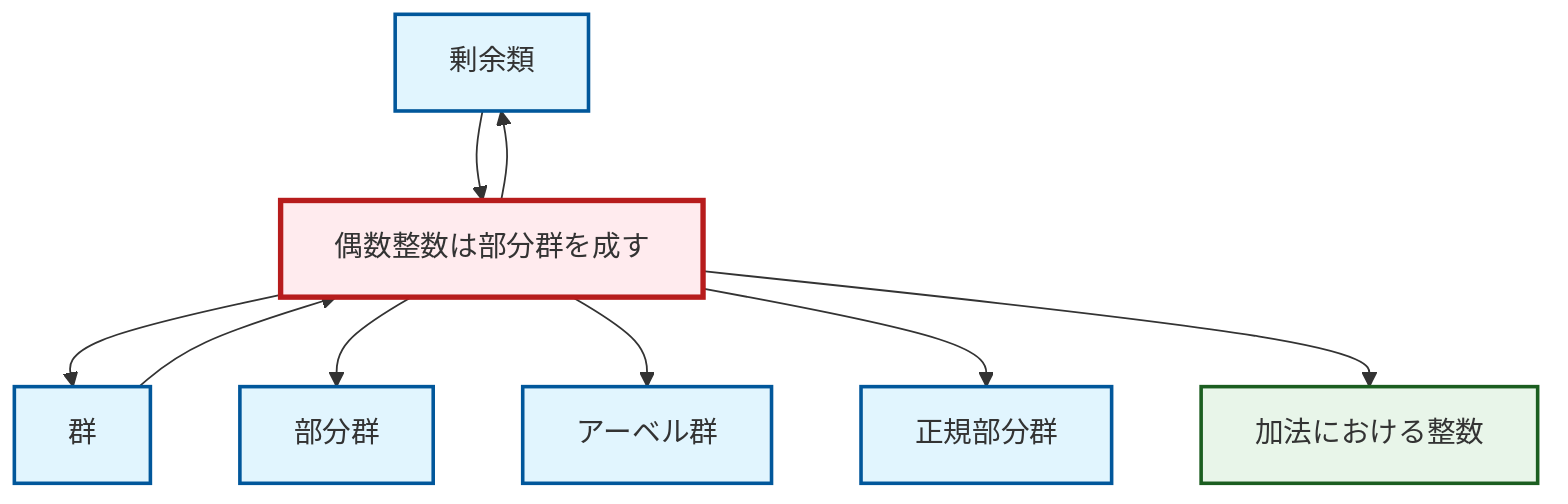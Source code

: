 graph TD
    classDef definition fill:#e1f5fe,stroke:#01579b,stroke-width:2px
    classDef theorem fill:#f3e5f5,stroke:#4a148c,stroke-width:2px
    classDef axiom fill:#fff3e0,stroke:#e65100,stroke-width:2px
    classDef example fill:#e8f5e9,stroke:#1b5e20,stroke-width:2px
    classDef current fill:#ffebee,stroke:#b71c1c,stroke-width:3px
    def-normal-subgroup["正規部分群"]:::definition
    def-coset["剰余類"]:::definition
    def-subgroup["部分群"]:::definition
    def-abelian-group["アーベル群"]:::definition
    def-group["群"]:::definition
    ex-integers-addition["加法における整数"]:::example
    ex-even-integers-subgroup["偶数整数は部分群を成す"]:::example
    ex-even-integers-subgroup --> def-coset
    def-group --> ex-even-integers-subgroup
    ex-even-integers-subgroup --> def-group
    ex-even-integers-subgroup --> def-subgroup
    def-coset --> ex-even-integers-subgroup
    ex-even-integers-subgroup --> def-abelian-group
    ex-even-integers-subgroup --> def-normal-subgroup
    ex-even-integers-subgroup --> ex-integers-addition
    class ex-even-integers-subgroup current